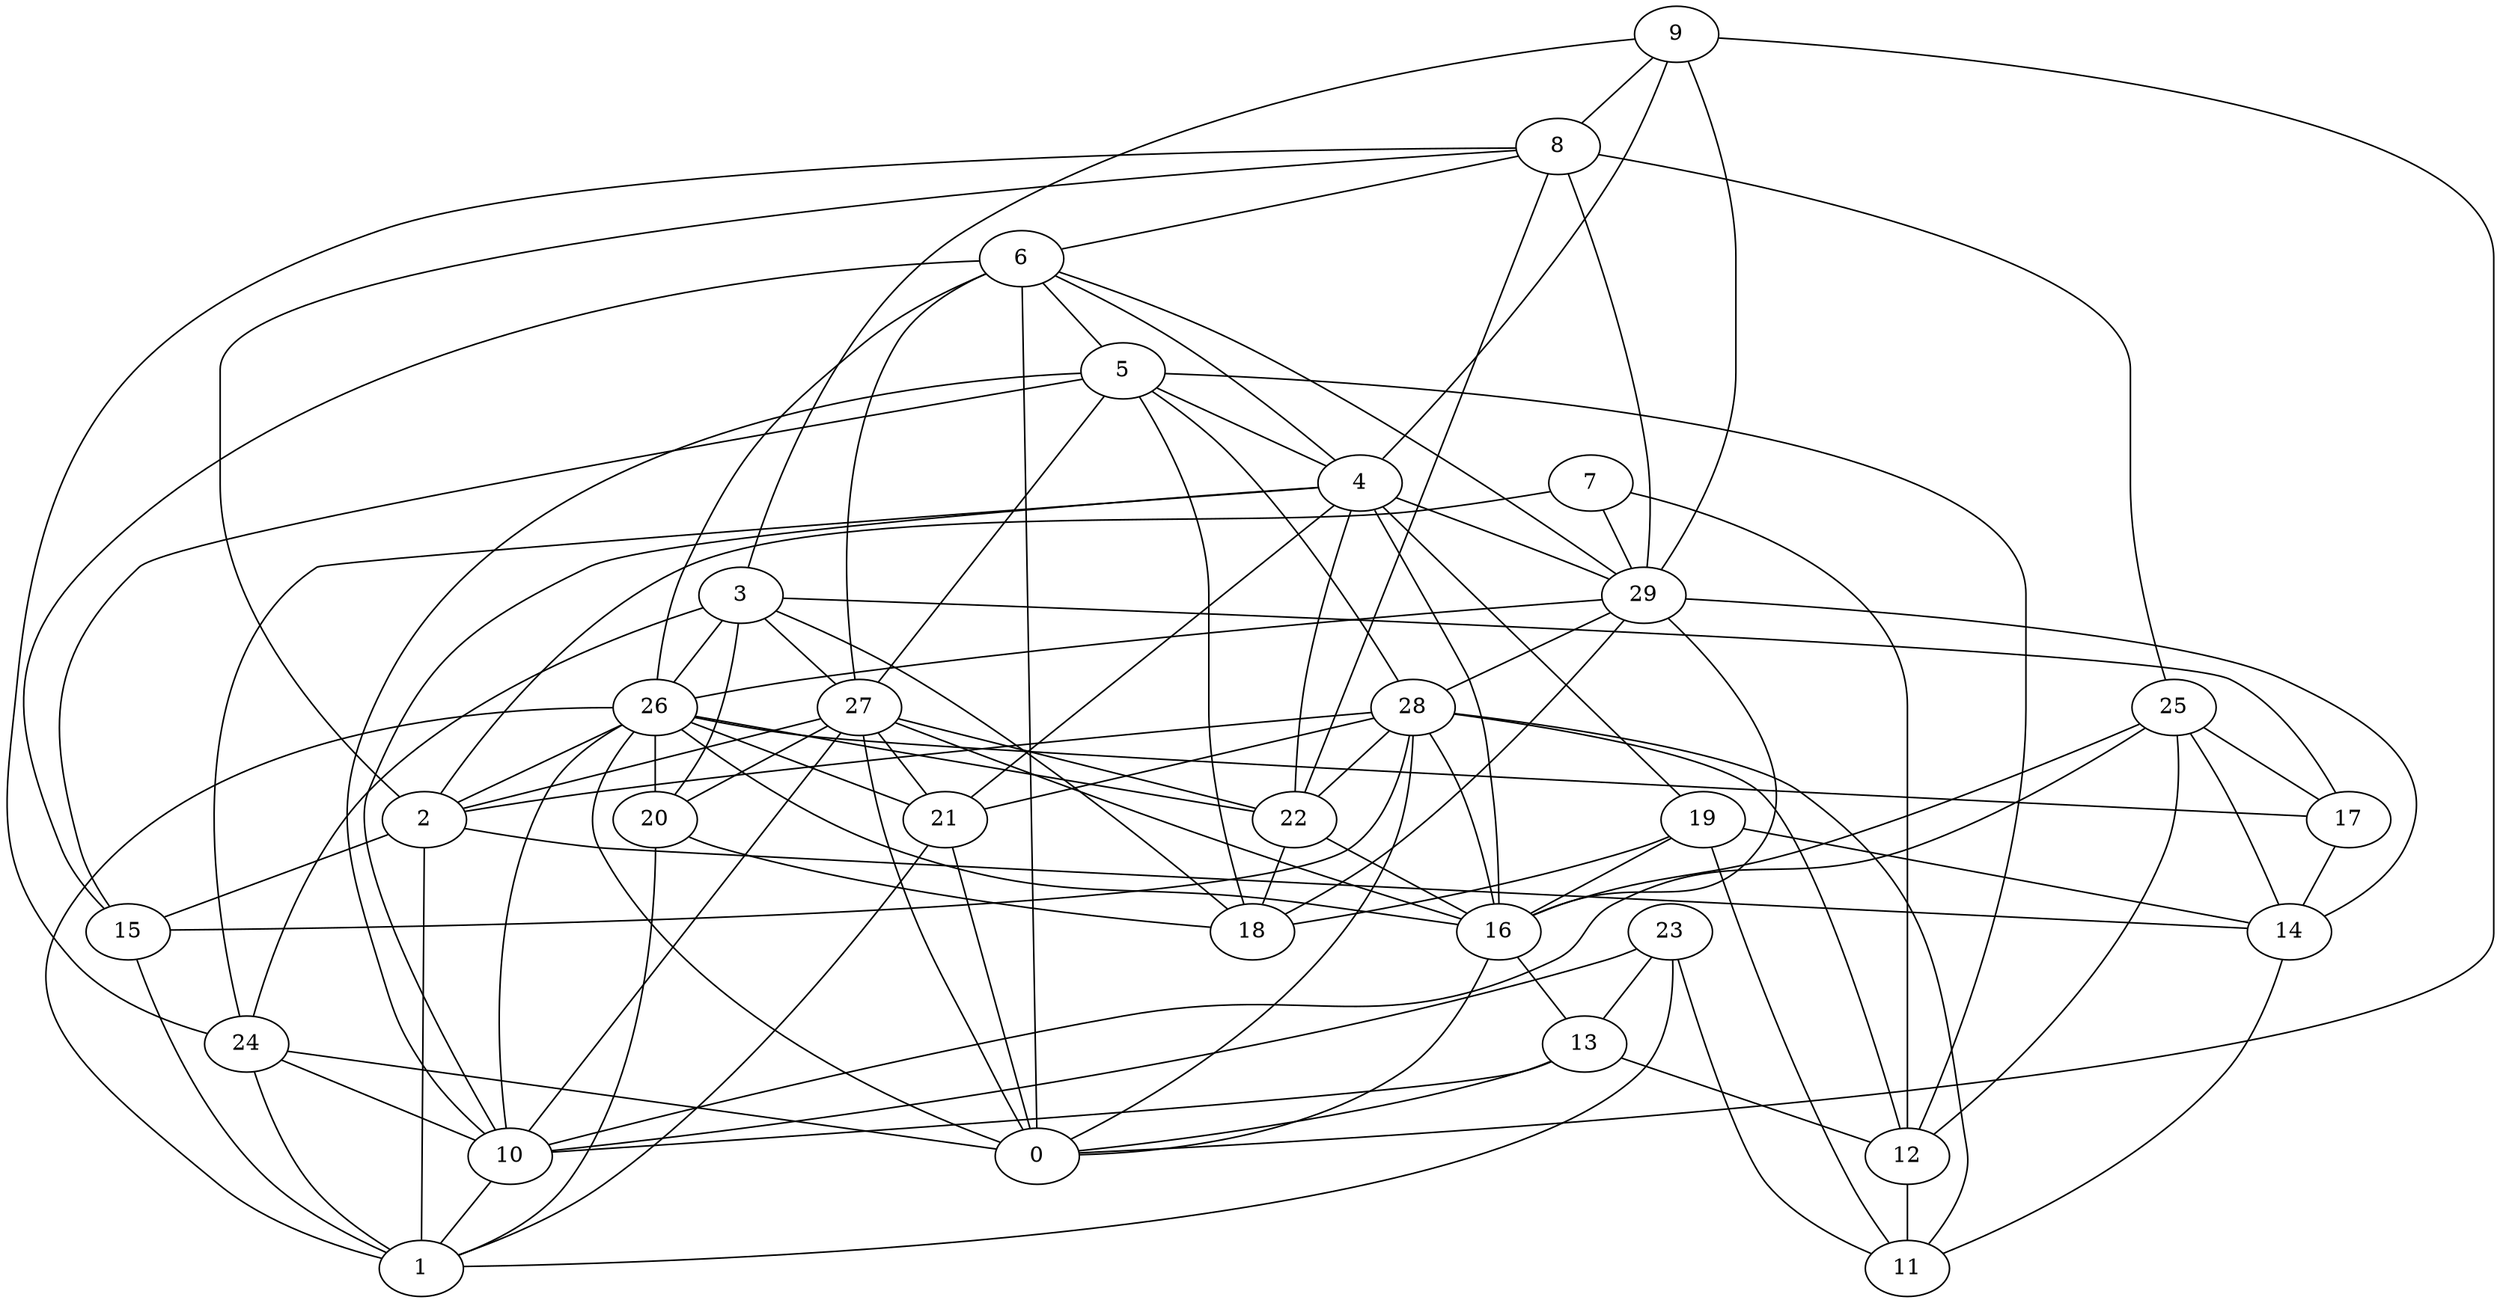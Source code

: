 digraph GG_graph {

subgraph G_graph {
edge [color = black]
"4" -> "19" [dir = none]
"4" -> "16" [dir = none]
"4" -> "24" [dir = none]
"4" -> "21" [dir = none]
"27" -> "10" [dir = none]
"27" -> "16" [dir = none]
"27" -> "20" [dir = none]
"27" -> "21" [dir = none]
"9" -> "4" [dir = none]
"9" -> "8" [dir = none]
"29" -> "26" [dir = none]
"29" -> "16" [dir = none]
"29" -> "28" [dir = none]
"29" -> "18" [dir = none]
"15" -> "1" [dir = none]
"13" -> "0" [dir = none]
"8" -> "29" [dir = none]
"8" -> "25" [dir = none]
"8" -> "22" [dir = none]
"8" -> "2" [dir = none]
"8" -> "24" [dir = none]
"21" -> "0" [dir = none]
"23" -> "1" [dir = none]
"23" -> "10" [dir = none]
"23" -> "11" [dir = none]
"28" -> "22" [dir = none]
"28" -> "11" [dir = none]
"28" -> "16" [dir = none]
"28" -> "0" [dir = none]
"17" -> "14" [dir = none]
"10" -> "1" [dir = none]
"7" -> "2" [dir = none]
"7" -> "12" [dir = none]
"16" -> "0" [dir = none]
"16" -> "13" [dir = none]
"5" -> "12" [dir = none]
"5" -> "28" [dir = none]
"5" -> "27" [dir = none]
"5" -> "15" [dir = none]
"3" -> "27" [dir = none]
"3" -> "26" [dir = none]
"6" -> "5" [dir = none]
"6" -> "27" [dir = none]
"19" -> "18" [dir = none]
"19" -> "16" [dir = none]
"26" -> "20" [dir = none]
"26" -> "17" [dir = none]
"26" -> "2" [dir = none]
"26" -> "16" [dir = none]
"26" -> "0" [dir = none]
"26" -> "10" [dir = none]
"24" -> "10" [dir = none]
"24" -> "1" [dir = none]
"2" -> "14" [dir = none]
"25" -> "10" [dir = none]
"25" -> "16" [dir = none]
"25" -> "17" [dir = none]
"25" -> "12" [dir = none]
"3" -> "24" [dir = none]
"8" -> "6" [dir = none]
"6" -> "4" [dir = none]
"5" -> "4" [dir = none]
"26" -> "22" [dir = none]
"14" -> "11" [dir = none]
"4" -> "10" [dir = none]
"9" -> "3" [dir = none]
"19" -> "14" [dir = none]
"27" -> "2" [dir = none]
"20" -> "18" [dir = none]
"19" -> "11" [dir = none]
"28" -> "12" [dir = none]
"6" -> "26" [dir = none]
"28" -> "15" [dir = none]
"6" -> "0" [dir = none]
"23" -> "13" [dir = none]
"27" -> "0" [dir = none]
"9" -> "29" [dir = none]
"27" -> "22" [dir = none]
"21" -> "1" [dir = none]
"3" -> "17" [dir = none]
"26" -> "1" [dir = none]
"9" -> "0" [dir = none]
"13" -> "10" [dir = none]
"28" -> "21" [dir = none]
"28" -> "2" [dir = none]
"4" -> "22" [dir = none]
"2" -> "15" [dir = none]
"24" -> "0" [dir = none]
"29" -> "14" [dir = none]
"5" -> "10" [dir = none]
"5" -> "18" [dir = none]
"3" -> "18" [dir = none]
"6" -> "29" [dir = none]
"4" -> "29" [dir = none]
"6" -> "15" [dir = none]
"26" -> "21" [dir = none]
"13" -> "12" [dir = none]
"22" -> "18" [dir = none]
"20" -> "1" [dir = none]
"12" -> "11" [dir = none]
"2" -> "1" [dir = none]
"7" -> "29" [dir = none]
"22" -> "16" [dir = none]
"3" -> "20" [dir = none]
"25" -> "14" [dir = none]
}

}
